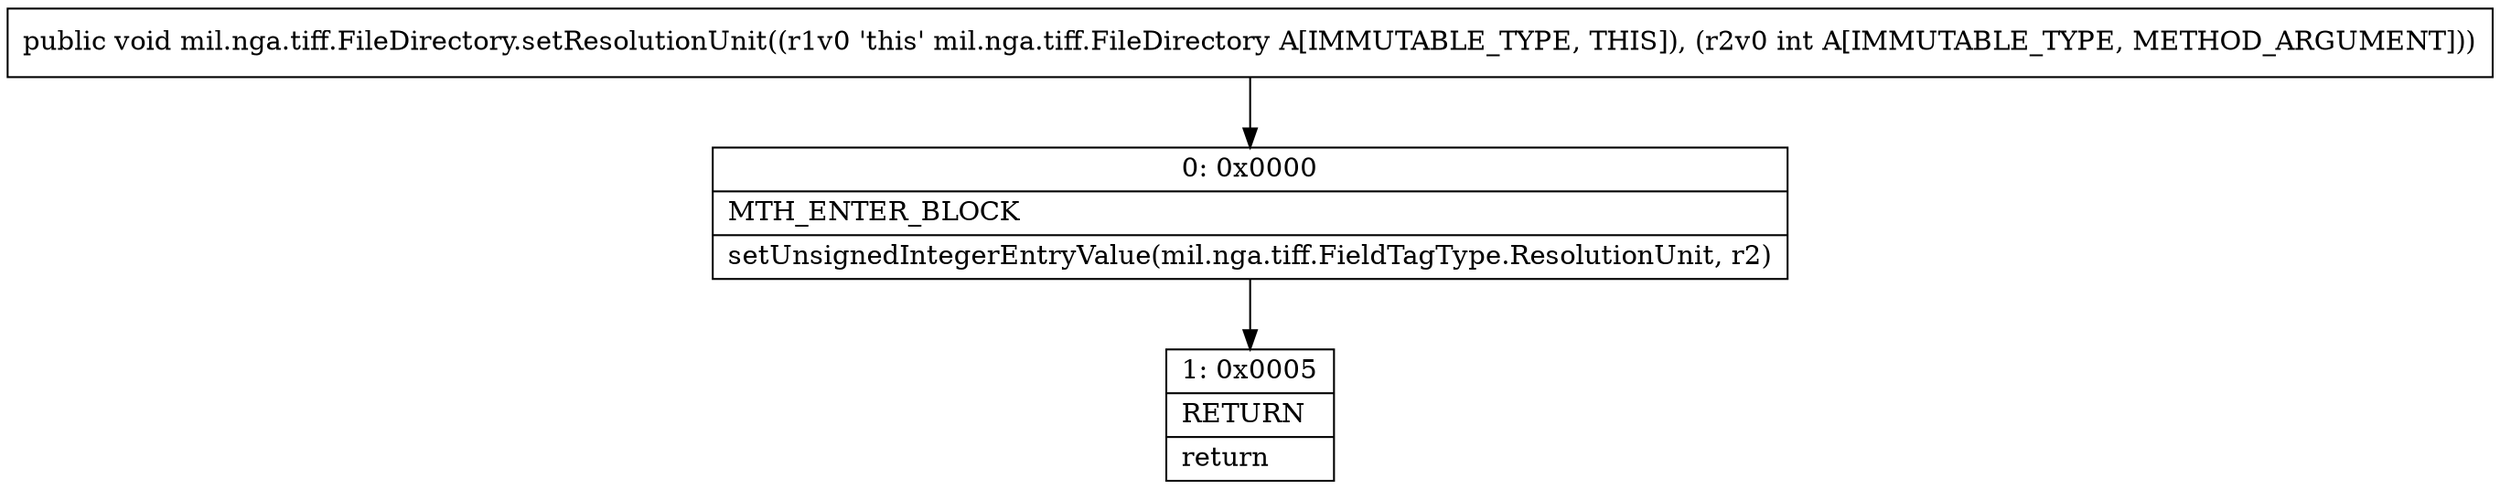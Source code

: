 digraph "CFG formil.nga.tiff.FileDirectory.setResolutionUnit(I)V" {
Node_0 [shape=record,label="{0\:\ 0x0000|MTH_ENTER_BLOCK\l|setUnsignedIntegerEntryValue(mil.nga.tiff.FieldTagType.ResolutionUnit, r2)\l}"];
Node_1 [shape=record,label="{1\:\ 0x0005|RETURN\l|return\l}"];
MethodNode[shape=record,label="{public void mil.nga.tiff.FileDirectory.setResolutionUnit((r1v0 'this' mil.nga.tiff.FileDirectory A[IMMUTABLE_TYPE, THIS]), (r2v0 int A[IMMUTABLE_TYPE, METHOD_ARGUMENT])) }"];
MethodNode -> Node_0;
Node_0 -> Node_1;
}

